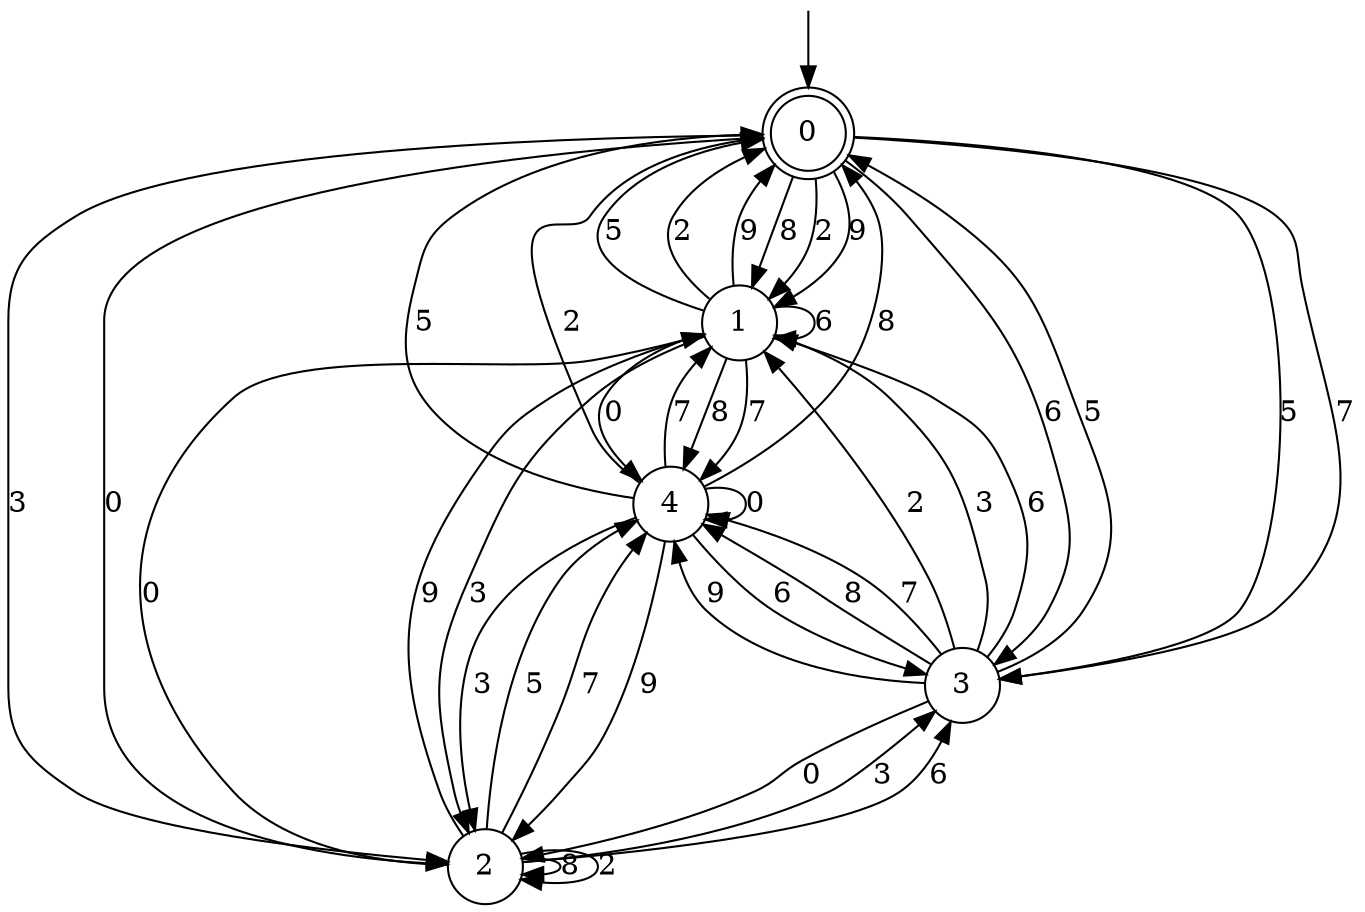 digraph g {

	s0 [shape="doublecircle" label="0"];
	s1 [shape="circle" label="1"];
	s2 [shape="circle" label="2"];
	s3 [shape="circle" label="3"];
	s4 [shape="circle" label="4"];
	s0 -> s1 [label="8"];
	s0 -> s2 [label="3"];
	s0 -> s3 [label="5"];
	s0 -> s3 [label="7"];
	s0 -> s3 [label="6"];
	s0 -> s2 [label="0"];
	s0 -> s1 [label="2"];
	s0 -> s1 [label="9"];
	s1 -> s4 [label="8"];
	s1 -> s2 [label="3"];
	s1 -> s0 [label="5"];
	s1 -> s4 [label="7"];
	s1 -> s1 [label="6"];
	s1 -> s4 [label="0"];
	s1 -> s0 [label="2"];
	s1 -> s0 [label="9"];
	s2 -> s2 [label="8"];
	s2 -> s3 [label="3"];
	s2 -> s4 [label="5"];
	s2 -> s4 [label="7"];
	s2 -> s3 [label="6"];
	s2 -> s1 [label="0"];
	s2 -> s2 [label="2"];
	s2 -> s1 [label="9"];
	s3 -> s4 [label="8"];
	s3 -> s1 [label="3"];
	s3 -> s0 [label="5"];
	s3 -> s4 [label="7"];
	s3 -> s1 [label="6"];
	s3 -> s2 [label="0"];
	s3 -> s1 [label="2"];
	s3 -> s4 [label="9"];
	s4 -> s0 [label="8"];
	s4 -> s2 [label="3"];
	s4 -> s0 [label="5"];
	s4 -> s1 [label="7"];
	s4 -> s3 [label="6"];
	s4 -> s4 [label="0"];
	s4 -> s0 [label="2"];
	s4 -> s2 [label="9"];

__start0 [label="" shape="none" width="0" height="0"];
__start0 -> s0;

}
